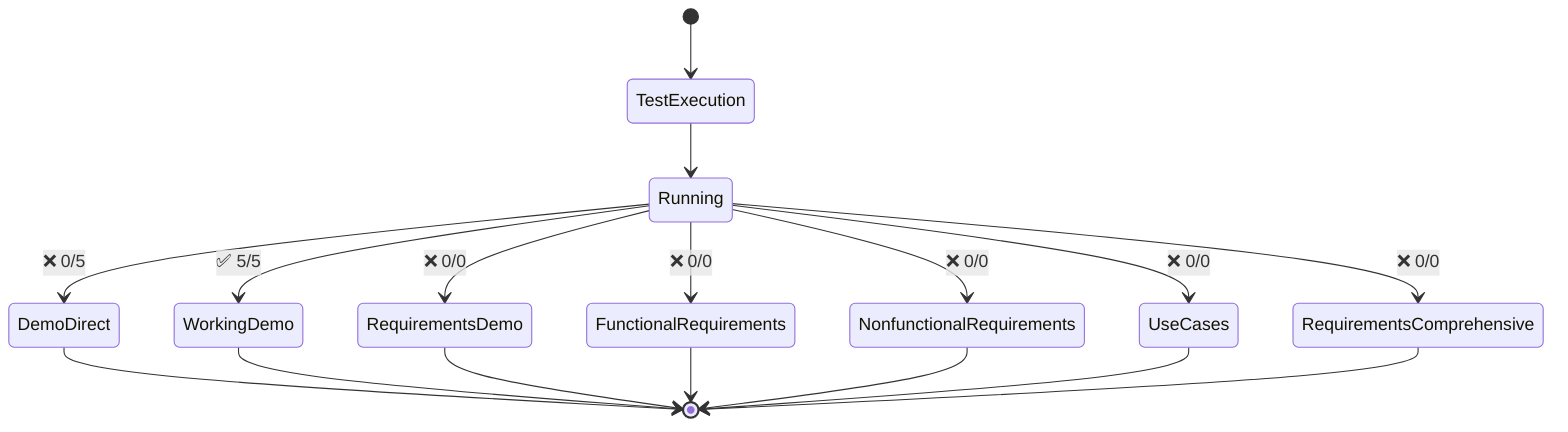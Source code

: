 stateDiagram-v2
    [*] --> TestExecution
    TestExecution --> Running
    
    Running --> DemoDirect: ❌ 0/5
    DemoDirect --> [*]
    Running --> WorkingDemo: ✅ 5/5
    WorkingDemo --> [*]
    Running --> RequirementsDemo: ❌ 0/0
    RequirementsDemo --> [*]
    Running --> FunctionalRequirements: ❌ 0/0
    FunctionalRequirements --> [*]
    Running --> NonfunctionalRequirements: ❌ 0/0
    NonfunctionalRequirements --> [*]
    Running --> UseCases: ❌ 0/0
    UseCases --> [*]
    Running --> RequirementsComprehensive: ❌ 0/0
    RequirementsComprehensive --> [*]